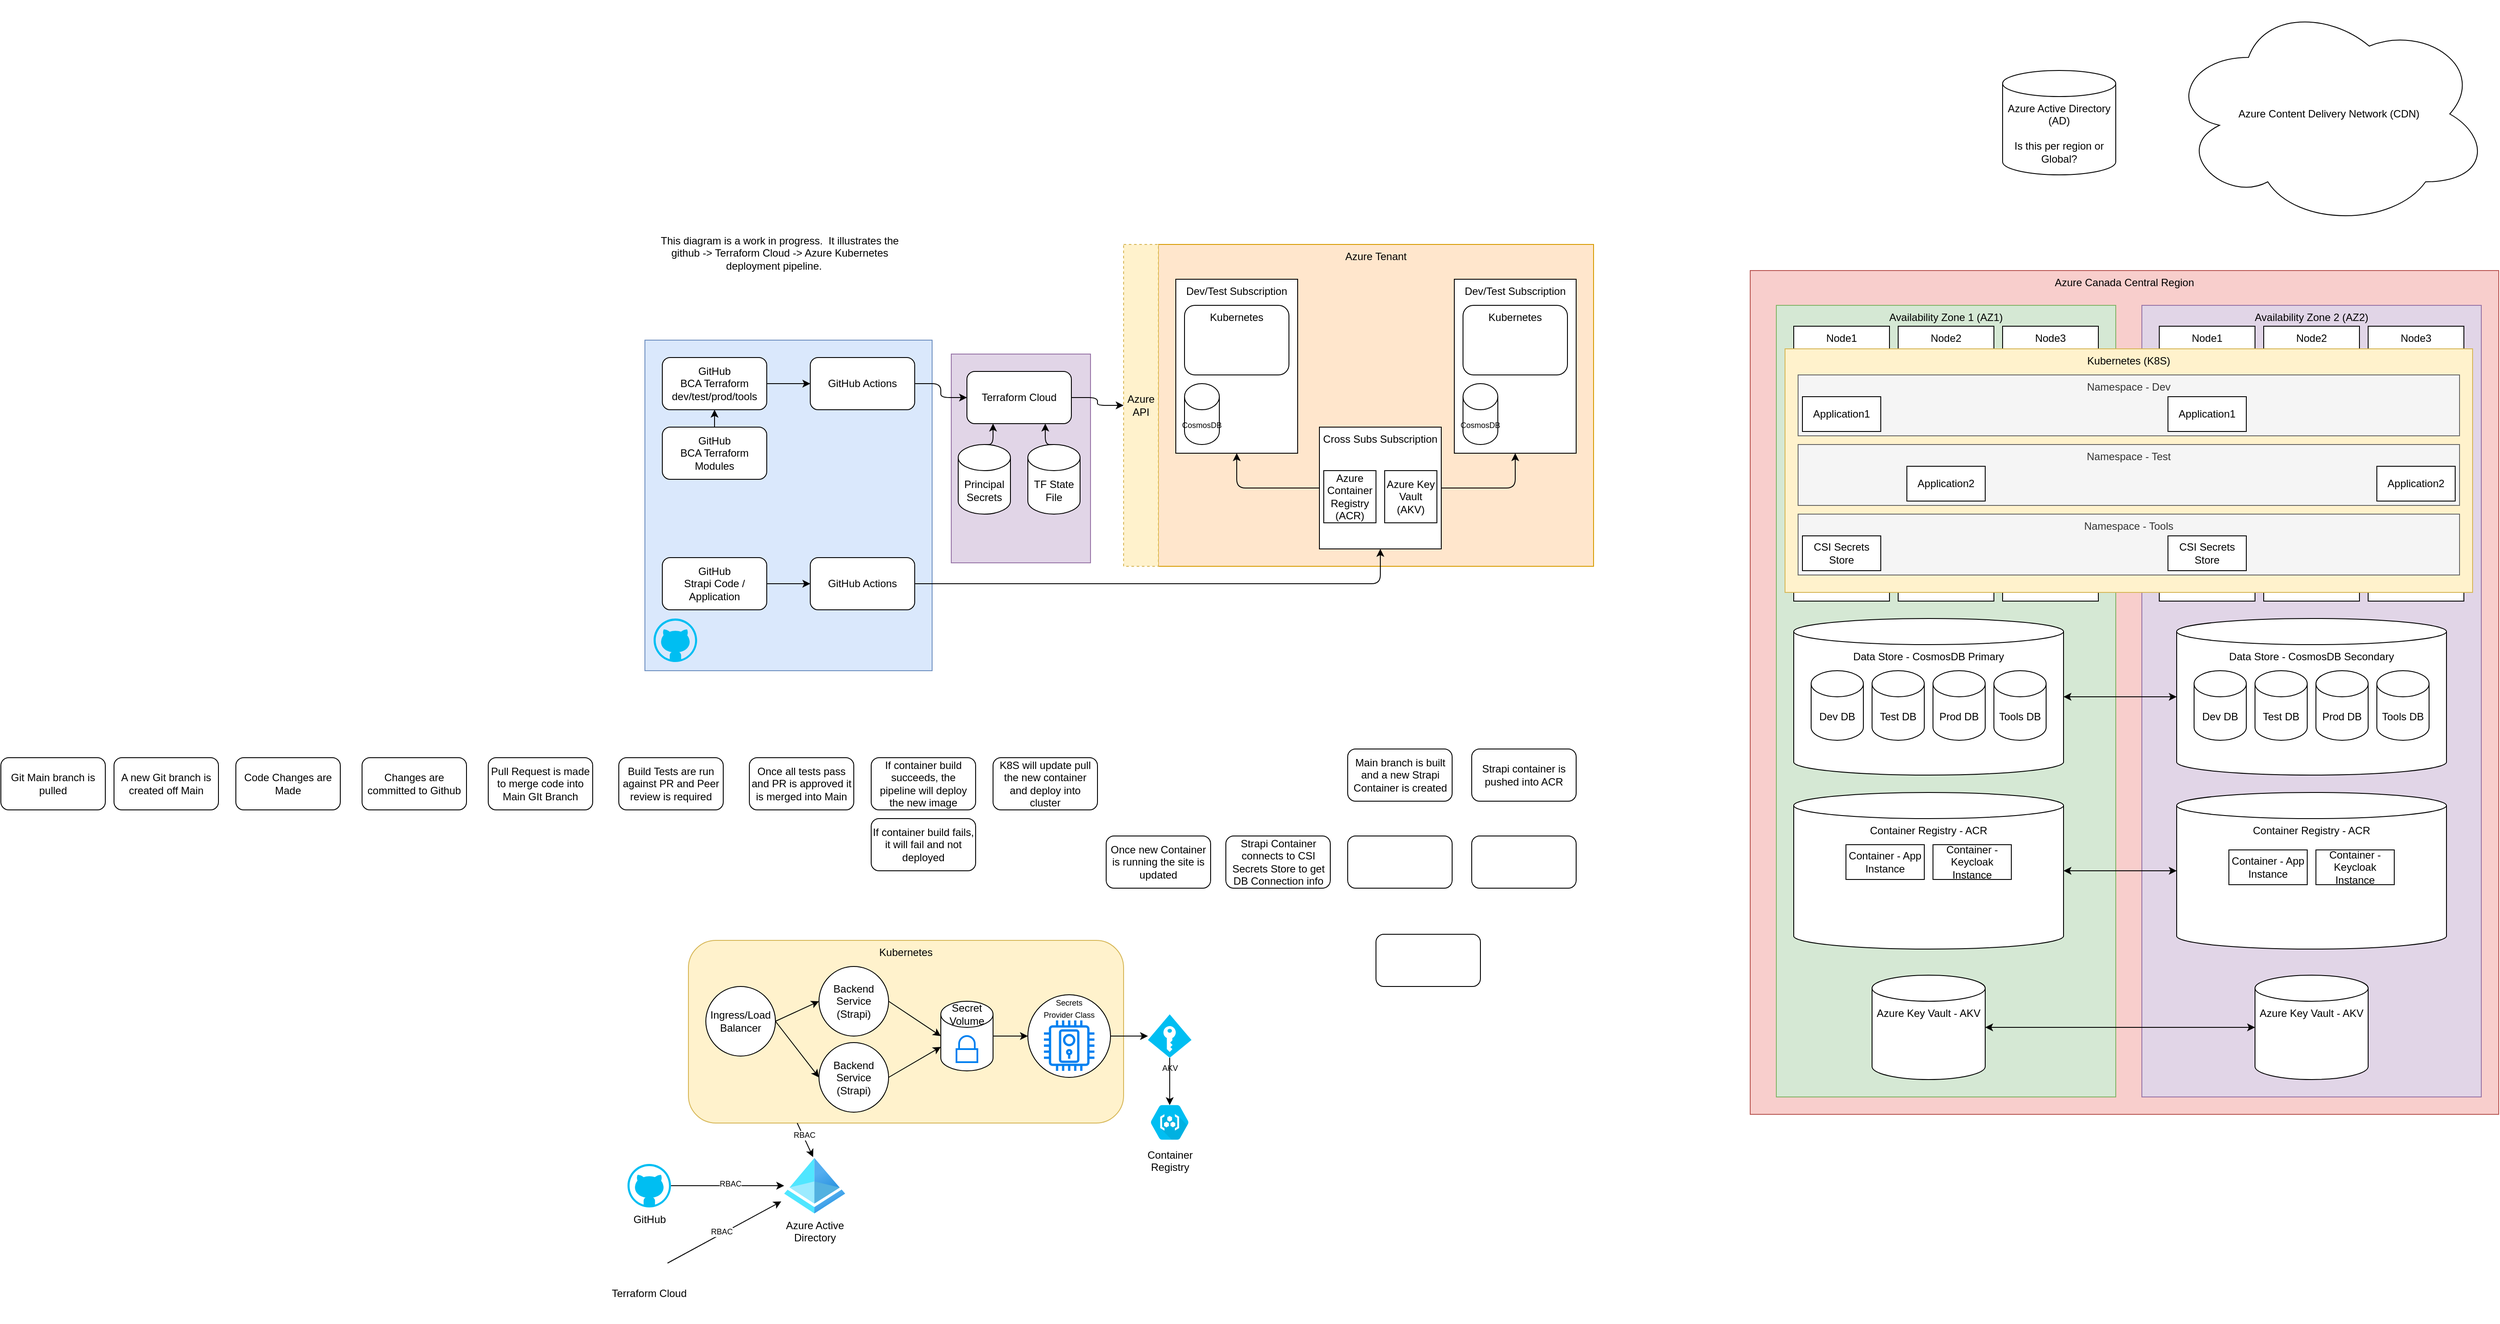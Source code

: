 <mxfile version="13.9.9" type="device"><diagram name="Page-1" id="e7e014a7-5840-1c2e-5031-d8a46d1fe8dd"><mxGraphModel dx="2275" dy="820" grid="1" gridSize="10" guides="1" tooltips="1" connect="1" arrows="1" fold="1" page="1" pageScale="1" pageWidth="1169" pageHeight="826" background="#ffffff" math="0" shadow="0"><root><mxCell id="0"/><mxCell id="1" parent="0"/><mxCell id="IdEnbu8GWTwQmC3B5ull-69" value="&lt;font style=&quot;font-size: 12px&quot;&gt;Kubernetes&lt;/font&gt;" style="rounded=1;whiteSpace=wrap;html=1;labelBackgroundColor=none;strokeWidth=1;fillColor=#fff2cc;fontSize=9;strokeColor=#d6b656;verticalAlign=top;" parent="1" vertex="1"><mxGeometry x="160" y="1150" width="500" height="210" as="geometry"/></mxCell><mxCell id="cpkKrsHMYY_-rpBBq_Vj-3" value="" style="rounded=0;whiteSpace=wrap;html=1;fillColor=#dae8fc;strokeColor=#6c8ebf;" parent="1" vertex="1"><mxGeometry x="110" y="460" width="330" height="380" as="geometry"/></mxCell><mxCell id="nrhPS805-Ma_4g34zjkK-2" value="Azure Canada Central Region" style="rounded=0;whiteSpace=wrap;html=1;verticalAlign=top;fillColor=#f8cecc;strokeColor=#b85450;horizontal=1;" parent="1" vertex="1"><mxGeometry x="1380" y="380" width="860" height="970" as="geometry"/></mxCell><mxCell id="nrhPS805-Ma_4g34zjkK-26" value="" style="group" parent="1" vertex="1" connectable="0"><mxGeometry x="1410" y="420" width="810" height="1170" as="geometry"/></mxCell><mxCell id="nrhPS805-Ma_4g34zjkK-3" value="Availability Zone 1 (AZ1)" style="rounded=0;whiteSpace=wrap;html=1;verticalAlign=top;fillColor=#d5e8d4;strokeColor=#82b366;" parent="nrhPS805-Ma_4g34zjkK-26" vertex="1"><mxGeometry width="390" height="910" as="geometry"/></mxCell><mxCell id="nrhPS805-Ma_4g34zjkK-52" value="Availability Zone 2 (AZ2)" style="rounded=0;whiteSpace=wrap;html=1;verticalAlign=top;fillColor=#e1d5e7;strokeColor=#9673a6;" parent="nrhPS805-Ma_4g34zjkK-26" vertex="1"><mxGeometry x="420" width="390" height="910" as="geometry"/></mxCell><mxCell id="nrhPS805-Ma_4g34zjkK-8" value="Node3" style="rounded=0;whiteSpace=wrap;html=1;verticalAlign=top;" parent="nrhPS805-Ma_4g34zjkK-26" vertex="1"><mxGeometry x="260" y="24" width="110" height="316" as="geometry"/></mxCell><mxCell id="nrhPS805-Ma_4g34zjkK-22" value="Node1" style="rounded=0;whiteSpace=wrap;html=1;verticalAlign=top;" parent="nrhPS805-Ma_4g34zjkK-26" vertex="1"><mxGeometry x="20" y="24" width="110" height="316" as="geometry"/></mxCell><mxCell id="nrhPS805-Ma_4g34zjkK-23" value="Node2" style="rounded=0;whiteSpace=wrap;html=1;verticalAlign=top;" parent="nrhPS805-Ma_4g34zjkK-26" vertex="1"><mxGeometry x="140" y="24" width="110" height="316" as="geometry"/></mxCell><mxCell id="nrhPS805-Ma_4g34zjkK-53" value="Node3" style="rounded=0;whiteSpace=wrap;html=1;verticalAlign=top;" parent="nrhPS805-Ma_4g34zjkK-26" vertex="1"><mxGeometry x="680" y="24" width="110" height="316" as="geometry"/></mxCell><mxCell id="nrhPS805-Ma_4g34zjkK-54" value="Node1" style="rounded=0;whiteSpace=wrap;html=1;verticalAlign=top;" parent="nrhPS805-Ma_4g34zjkK-26" vertex="1"><mxGeometry x="440" y="24" width="110" height="316" as="geometry"/></mxCell><mxCell id="nrhPS805-Ma_4g34zjkK-55" value="Node2" style="rounded=0;whiteSpace=wrap;html=1;verticalAlign=top;" parent="nrhPS805-Ma_4g34zjkK-26" vertex="1"><mxGeometry x="560" y="24" width="110" height="316" as="geometry"/></mxCell><mxCell id="nrhPS805-Ma_4g34zjkK-14" value="Kubernetes (K8S)" style="rounded=0;whiteSpace=wrap;html=1;verticalAlign=top;fillColor=#fff2cc;strokeColor=#d6b656;" parent="nrhPS805-Ma_4g34zjkK-26" vertex="1"><mxGeometry x="10" y="50" width="790" height="280" as="geometry"/></mxCell><mxCell id="nrhPS805-Ma_4g34zjkK-37" value="Namespace - Dev" style="rounded=0;whiteSpace=wrap;html=1;verticalAlign=top;fillColor=#f5f5f5;strokeColor=#666666;fontColor=#333333;" parent="nrhPS805-Ma_4g34zjkK-26" vertex="1"><mxGeometry x="25" y="80" width="760" height="70" as="geometry"/></mxCell><mxCell id="nrhPS805-Ma_4g34zjkK-56" value="Application1" style="rounded=0;whiteSpace=wrap;html=1;" parent="nrhPS805-Ma_4g34zjkK-26" vertex="1"><mxGeometry x="30" y="105" width="90" height="40" as="geometry"/></mxCell><mxCell id="nrhPS805-Ma_4g34zjkK-63" value="Application1" style="rounded=0;whiteSpace=wrap;html=1;" parent="nrhPS805-Ma_4g34zjkK-26" vertex="1"><mxGeometry x="450" y="105" width="90" height="40" as="geometry"/></mxCell><mxCell id="nrhPS805-Ma_4g34zjkK-64" value="Namespace - Test" style="rounded=0;whiteSpace=wrap;html=1;verticalAlign=top;fillColor=#f5f5f5;strokeColor=#666666;fontColor=#333333;" parent="nrhPS805-Ma_4g34zjkK-26" vertex="1"><mxGeometry x="25" y="160" width="760" height="70" as="geometry"/></mxCell><mxCell id="nrhPS805-Ma_4g34zjkK-65" value="Application2" style="rounded=0;whiteSpace=wrap;html=1;" parent="nrhPS805-Ma_4g34zjkK-26" vertex="1"><mxGeometry x="150" y="185" width="90" height="40" as="geometry"/></mxCell><mxCell id="nrhPS805-Ma_4g34zjkK-66" value="Application2" style="rounded=0;whiteSpace=wrap;html=1;" parent="nrhPS805-Ma_4g34zjkK-26" vertex="1"><mxGeometry x="690" y="185" width="90" height="40" as="geometry"/></mxCell><mxCell id="nwK6QCPucjck8lpdk27f-31" style="edgeStyle=orthogonalEdgeStyle;rounded=0;orthogonalLoop=1;jettySize=auto;html=1;entryX=0;entryY=0.5;entryDx=0;entryDy=0;entryPerimeter=0;startArrow=classic;startFill=1;" parent="nrhPS805-Ma_4g34zjkK-26" source="nwK6QCPucjck8lpdk27f-6" target="nwK6QCPucjck8lpdk27f-30" edge="1"><mxGeometry relative="1" as="geometry"/></mxCell><mxCell id="7La3g1g90bc68Z4zIXUx-1" value="Azure Key Vault - AKV" style="shape=cylinder3;whiteSpace=wrap;html=1;boundedLbl=1;backgroundOutline=1;size=15;verticalAlign=top;" parent="nrhPS805-Ma_4g34zjkK-26" vertex="1"><mxGeometry x="110" y="770" width="130" height="120" as="geometry"/></mxCell><mxCell id="IdEnbu8GWTwQmC3B5ull-32" value="Azure Key Vault - AKV" style="shape=cylinder3;whiteSpace=wrap;html=1;boundedLbl=1;backgroundOutline=1;size=15;verticalAlign=top;" parent="nrhPS805-Ma_4g34zjkK-26" vertex="1"><mxGeometry x="550" y="770" width="130" height="120" as="geometry"/></mxCell><mxCell id="IdEnbu8GWTwQmC3B5ull-33" style="edgeStyle=orthogonalEdgeStyle;rounded=0;orthogonalLoop=1;jettySize=auto;html=1;startArrow=classic;startFill=1;" parent="nrhPS805-Ma_4g34zjkK-26" source="7La3g1g90bc68Z4zIXUx-1" target="IdEnbu8GWTwQmC3B5ull-32" edge="1"><mxGeometry relative="1" as="geometry"><mxPoint x="340" y="740" as="sourcePoint"/><mxPoint x="470" y="740" as="targetPoint"/></mxGeometry></mxCell><mxCell id="duT7Wa2Mx4f973--Yeq7-1" value="" style="group" parent="nrhPS805-Ma_4g34zjkK-26" vertex="1" connectable="0"><mxGeometry x="20" y="360" width="310" height="180" as="geometry"/></mxCell><mxCell id="nrhPS805-Ma_4g34zjkK-73" value="Data Store - CosmosDB Primary" style="shape=cylinder3;whiteSpace=wrap;html=1;boundedLbl=1;backgroundOutline=1;size=15;verticalAlign=top;" parent="duT7Wa2Mx4f973--Yeq7-1" vertex="1"><mxGeometry width="310" height="180" as="geometry"/></mxCell><mxCell id="nrhPS805-Ma_4g34zjkK-76" value="Dev DB" style="shape=cylinder3;whiteSpace=wrap;html=1;boundedLbl=1;backgroundOutline=1;size=15;" parent="duT7Wa2Mx4f973--Yeq7-1" vertex="1"><mxGeometry x="20" y="60" width="60" height="80" as="geometry"/></mxCell><mxCell id="nrhPS805-Ma_4g34zjkK-95" value="Test DB" style="shape=cylinder3;whiteSpace=wrap;html=1;boundedLbl=1;backgroundOutline=1;size=15;" parent="duT7Wa2Mx4f973--Yeq7-1" vertex="1"><mxGeometry x="90" y="60" width="60" height="80" as="geometry"/></mxCell><mxCell id="nrhPS805-Ma_4g34zjkK-96" value="Prod DB" style="shape=cylinder3;whiteSpace=wrap;html=1;boundedLbl=1;backgroundOutline=1;size=15;" parent="duT7Wa2Mx4f973--Yeq7-1" vertex="1"><mxGeometry x="160" y="60" width="60" height="80" as="geometry"/></mxCell><mxCell id="nrhPS805-Ma_4g34zjkK-97" value="Tools DB" style="shape=cylinder3;whiteSpace=wrap;html=1;boundedLbl=1;backgroundOutline=1;size=15;" parent="duT7Wa2Mx4f973--Yeq7-1" vertex="1"><mxGeometry x="230" y="60" width="60" height="80" as="geometry"/></mxCell><mxCell id="duT7Wa2Mx4f973--Yeq7-3" value="" style="group" parent="nrhPS805-Ma_4g34zjkK-26" vertex="1" connectable="0"><mxGeometry x="20" y="560" width="310" height="180" as="geometry"/></mxCell><mxCell id="nwK6QCPucjck8lpdk27f-6" value="Container Registry - ACR" style="shape=cylinder3;whiteSpace=wrap;html=1;boundedLbl=1;backgroundOutline=1;size=15;verticalAlign=top;" parent="duT7Wa2Mx4f973--Yeq7-3" vertex="1"><mxGeometry width="310" height="180" as="geometry"/></mxCell><mxCell id="nwK6QCPucjck8lpdk27f-37" value="Container - Keycloak Instance" style="rounded=0;whiteSpace=wrap;html=1;" parent="duT7Wa2Mx4f973--Yeq7-3" vertex="1"><mxGeometry x="160" y="60" width="90" height="40" as="geometry"/></mxCell><mxCell id="nwK6QCPucjck8lpdk27f-38" value="Container - App Instance" style="rounded=0;whiteSpace=wrap;html=1;" parent="duT7Wa2Mx4f973--Yeq7-3" vertex="1"><mxGeometry x="60" y="60" width="90" height="40" as="geometry"/></mxCell><mxCell id="duT7Wa2Mx4f973--Yeq7-4" value="" style="group" parent="nrhPS805-Ma_4g34zjkK-26" vertex="1" connectable="0"><mxGeometry x="460" y="560" width="310" height="180" as="geometry"/></mxCell><mxCell id="nwK6QCPucjck8lpdk27f-30" value="Container Registry - ACR" style="shape=cylinder3;whiteSpace=wrap;html=1;boundedLbl=1;backgroundOutline=1;size=15;verticalAlign=top;" parent="duT7Wa2Mx4f973--Yeq7-4" vertex="1"><mxGeometry width="310" height="180" as="geometry"/></mxCell><mxCell id="nwK6QCPucjck8lpdk27f-34" value="Container - Keycloak Instance" style="rounded=0;whiteSpace=wrap;html=1;" parent="duT7Wa2Mx4f973--Yeq7-4" vertex="1"><mxGeometry x="160" y="66" width="90" height="40" as="geometry"/></mxCell><mxCell id="nwK6QCPucjck8lpdk27f-36" value="Container - App Instance" style="rounded=0;whiteSpace=wrap;html=1;" parent="duT7Wa2Mx4f973--Yeq7-4" vertex="1"><mxGeometry x="60" y="66" width="90" height="40" as="geometry"/></mxCell><mxCell id="fyjct8zIQBie6XzP4rlT-33" value="Azure Tenant" style="rounded=0;whiteSpace=wrap;html=1;verticalAlign=top;fillColor=#ffe6cc;strokeColor=#d79b00;" parent="1" vertex="1"><mxGeometry x="700" y="350" width="500" height="370" as="geometry"/></mxCell><mxCell id="SS5DVFg23k5Rf8Sa8Od1-49" value="" style="group;fontStyle=0" parent="1" vertex="1" connectable="0"><mxGeometry x="300" y="480" width="150" height="60" as="geometry"/></mxCell><object label="GitHub Actions" id="SS5DVFg23k5Rf8Sa8Od1-50"><mxCell style="rounded=1;whiteSpace=wrap;html=1;" parent="SS5DVFg23k5Rf8Sa8Od1-49" vertex="1"><mxGeometry width="120" height="60" as="geometry"/></mxCell></object><mxCell id="SS5DVFg23k5Rf8Sa8Od1-55" value="" style="group" parent="1" vertex="1" connectable="0"><mxGeometry x="130" y="480" width="150" height="60" as="geometry"/></mxCell><object label="GitHub&lt;br&gt;BCA Terraform&lt;br&gt;dev/test/prod/tools" id="SS5DVFg23k5Rf8Sa8Od1-56"><mxCell style="rounded=1;whiteSpace=wrap;html=1;" parent="SS5DVFg23k5Rf8Sa8Od1-55" vertex="1"><mxGeometry width="120" height="60" as="geometry"/></mxCell></object><mxCell id="SS5DVFg23k5Rf8Sa8Od1-58" style="edgeStyle=orthogonalEdgeStyle;rounded=0;orthogonalLoop=1;jettySize=auto;html=1;exitX=1;exitY=0.5;exitDx=0;exitDy=0;entryX=0;entryY=0.5;entryDx=0;entryDy=0;" parent="1" source="SS5DVFg23k5Rf8Sa8Od1-56" target="SS5DVFg23k5Rf8Sa8Od1-50" edge="1"><mxGeometry relative="1" as="geometry"/></mxCell><mxCell id="SS5DVFg23k5Rf8Sa8Od1-65" value="" style="group" parent="1" vertex="1" connectable="0"><mxGeometry x="130" y="560" width="150" height="60" as="geometry"/></mxCell><object label="GitHub&lt;br&gt;BCA Terraform Modules" id="SS5DVFg23k5Rf8Sa8Od1-66"><mxCell style="rounded=1;whiteSpace=wrap;html=1;" parent="SS5DVFg23k5Rf8Sa8Od1-65" vertex="1"><mxGeometry width="120" height="60" as="geometry"/></mxCell></object><mxCell id="SS5DVFg23k5Rf8Sa8Od1-71" style="edgeStyle=orthogonalEdgeStyle;rounded=0;orthogonalLoop=1;jettySize=auto;html=1;exitX=0.5;exitY=0;exitDx=0;exitDy=0;entryX=0.5;entryY=1;entryDx=0;entryDy=0;" parent="1" edge="1"><mxGeometry relative="1" as="geometry"><mxPoint x="190" y="560" as="sourcePoint"/><mxPoint x="190" y="540" as="targetPoint"/></mxGeometry></mxCell><mxCell id="SS5DVFg23k5Rf8Sa8Od1-84" value="" style="group" parent="1" vertex="1" connectable="0"><mxGeometry x="470" y="496" width="375" height="330" as="geometry"/></mxCell><mxCell id="nwK6QCPucjck8lpdk27f-2" value="" style="rounded=0;whiteSpace=wrap;html=1;fillColor=#e1d5e7;strokeColor=#9673a6;" parent="SS5DVFg23k5Rf8Sa8Od1-84" vertex="1"><mxGeometry x="-8" y="-20" width="160" height="240" as="geometry"/></mxCell><object label="Terraform Cloud" id="SS5DVFg23k5Rf8Sa8Od1-85"><mxCell style="rounded=1;whiteSpace=wrap;html=1;" parent="SS5DVFg23k5Rf8Sa8Od1-84" vertex="1"><mxGeometry x="10" width="120" height="60" as="geometry"/></mxCell></object><mxCell id="nwK6QCPucjck8lpdk27f-3" value="" style="shape=image;verticalLabelPosition=bottom;labelBackgroundColor=#ffffff;verticalAlign=top;aspect=fixed;imageAspect=0;image=https://i.pinimg.com/originals/28/ec/74/28ec7440a57536eebad2931517aa1cce.png;" parent="SS5DVFg23k5Rf8Sa8Od1-84" vertex="1"><mxGeometry x="-8" y="178" width="42" height="42" as="geometry"/></mxCell><mxCell id="nwK6QCPucjck8lpdk27f-44" value="" style="shape=image;verticalLabelPosition=bottom;labelBackgroundColor=#ffffff;verticalAlign=top;aspect=fixed;imageAspect=0;image=https://dzone.com/storage/temp/12165862-azurelogo-1.png;" parent="SS5DVFg23k5Rf8Sa8Od1-84" vertex="1"><mxGeometry x="220" y="180" width="80" height="42" as="geometry"/></mxCell><mxCell id="SS5DVFg23k5Rf8Sa8Od1-88" style="edgeStyle=orthogonalEdgeStyle;rounded=1;orthogonalLoop=1;jettySize=auto;html=1;entryX=0.75;entryY=1;entryDx=0;entryDy=0;verticalAlign=top;horizontal=0;exitX=0.5;exitY=0;exitDx=0;exitDy=0;exitPerimeter=0;" parent="1" source="fyjct8zIQBie6XzP4rlT-24" target="SS5DVFg23k5Rf8Sa8Od1-85" edge="1"><mxGeometry relative="1" as="geometry"><mxPoint x="590" y="580" as="sourcePoint"/></mxGeometry></mxCell><mxCell id="fyjct8zIQBie6XzP4rlT-10" style="edgeStyle=orthogonalEdgeStyle;rounded=1;orthogonalLoop=1;jettySize=auto;html=1;entryX=0.25;entryY=1;entryDx=0;entryDy=0;exitX=0.5;exitY=0;exitDx=0;exitDy=0;exitPerimeter=0;" parent="1" source="fyjct8zIQBie6XzP4rlT-25" target="SS5DVFg23k5Rf8Sa8Od1-85" edge="1"><mxGeometry relative="1" as="geometry"><mxPoint x="500" y="580" as="sourcePoint"/></mxGeometry></mxCell><mxCell id="fyjct8zIQBie6XzP4rlT-36" style="edgeStyle=orthogonalEdgeStyle;rounded=1;orthogonalLoop=1;jettySize=auto;html=1;entryX=0.5;entryY=1;entryDx=0;entryDy=0;" parent="1" source="SS5DVFg23k5Rf8Sa8Od1-77" target="duT7Wa2Mx4f973--Yeq7-21" edge="1"><mxGeometry relative="1" as="geometry"/></mxCell><object label="GitHub Actions" id="SS5DVFg23k5Rf8Sa8Od1-77"><mxCell style="rounded=1;whiteSpace=wrap;html=1;verticalAlign=middle;" parent="1" vertex="1"><mxGeometry x="300" y="710" width="120" height="60" as="geometry"/></mxCell></object><mxCell id="SS5DVFg23k5Rf8Sa8Od1-79" value="" style="group" parent="1" vertex="1" connectable="0"><mxGeometry x="130" y="760" width="150" height="70" as="geometry"/></mxCell><object label="GitHub&lt;br&gt;Strapi Code / Application" id="SS5DVFg23k5Rf8Sa8Od1-80"><mxCell style="rounded=1;whiteSpace=wrap;html=1;" parent="SS5DVFg23k5Rf8Sa8Od1-79" vertex="1"><mxGeometry y="-50" width="120" height="60" as="geometry"/></mxCell></object><mxCell id="cpkKrsHMYY_-rpBBq_Vj-1" value="" style="verticalLabelPosition=bottom;html=1;verticalAlign=top;align=center;strokeColor=none;fillColor=#00BEF2;shape=mxgraph.azure.github_code;pointerEvents=1;" parent="SS5DVFg23k5Rf8Sa8Od1-79" vertex="1"><mxGeometry x="-10" y="20" width="50" height="50" as="geometry"/></mxCell><mxCell id="SS5DVFg23k5Rf8Sa8Od1-83" style="edgeStyle=orthogonalEdgeStyle;rounded=0;orthogonalLoop=1;jettySize=auto;html=1;exitX=1;exitY=0.5;exitDx=0;exitDy=0;entryX=0;entryY=0.5;entryDx=0;entryDy=0;" parent="1" source="SS5DVFg23k5Rf8Sa8Od1-80" target="SS5DVFg23k5Rf8Sa8Od1-77" edge="1"><mxGeometry relative="1" as="geometry"/></mxCell><mxCell id="fyjct8zIQBie6XzP4rlT-24" value="TF State File" style="shape=cylinder3;whiteSpace=wrap;html=1;boundedLbl=1;backgroundOutline=1;size=15;" parent="1" vertex="1"><mxGeometry x="550" y="580" width="60" height="80" as="geometry"/></mxCell><mxCell id="fyjct8zIQBie6XzP4rlT-25" value="Principal Secrets" style="shape=cylinder3;whiteSpace=wrap;html=1;boundedLbl=1;backgroundOutline=1;size=15;" parent="1" vertex="1"><mxGeometry x="470" y="580" width="60" height="80" as="geometry"/></mxCell><mxCell id="fyjct8zIQBie6XzP4rlT-32" style="edgeStyle=orthogonalEdgeStyle;rounded=1;orthogonalLoop=1;jettySize=auto;html=1;exitX=0.5;exitY=1;exitDx=0;exitDy=0;" parent="1" edge="1"><mxGeometry relative="1" as="geometry"><mxPoint x="855" y="720" as="sourcePoint"/><mxPoint x="855" y="720" as="targetPoint"/></mxGeometry></mxCell><mxCell id="fyjct8zIQBie6XzP4rlT-41" value="" style="group" parent="1" vertex="1" connectable="0"><mxGeometry x="720" y="380" width="150" height="210" as="geometry"/></mxCell><mxCell id="duT7Wa2Mx4f973--Yeq7-22" value="Dev/Test Subscription" style="rounded=0;whiteSpace=wrap;html=1;verticalAlign=top;" parent="fyjct8zIQBie6XzP4rlT-41" vertex="1"><mxGeometry y="10" width="140" height="200" as="geometry"/></mxCell><mxCell id="fyjct8zIQBie6XzP4rlT-23" value="Kubernetes" style="rounded=1;whiteSpace=wrap;html=1;verticalAlign=top;" parent="fyjct8zIQBie6XzP4rlT-41" vertex="1"><mxGeometry x="10" y="40" width="120" height="80" as="geometry"/></mxCell><mxCell id="fyjct8zIQBie6XzP4rlT-106" value="CosmosDB" style="shape=cylinder3;whiteSpace=wrap;html=1;boundedLbl=1;backgroundOutline=1;size=15;fontSize=9;" parent="fyjct8zIQBie6XzP4rlT-41" vertex="1"><mxGeometry x="10" y="130" width="40" height="70" as="geometry"/></mxCell><mxCell id="nrhPS805-Ma_4g34zjkK-70" value="Namespace - Tools" style="rounded=0;whiteSpace=wrap;html=1;verticalAlign=top;fillColor=#f5f5f5;strokeColor=#666666;fontColor=#333333;" parent="1" vertex="1"><mxGeometry x="1435" y="660" width="760" height="70" as="geometry"/></mxCell><mxCell id="nrhPS805-Ma_4g34zjkK-71" value="CSI Secrets Store" style="rounded=0;whiteSpace=wrap;html=1;" parent="1" vertex="1"><mxGeometry x="1440" y="685" width="90" height="40" as="geometry"/></mxCell><mxCell id="nrhPS805-Ma_4g34zjkK-72" value="CSI Secrets Store" style="rounded=0;whiteSpace=wrap;html=1;" parent="1" vertex="1"><mxGeometry x="1860" y="685" width="90" height="40" as="geometry"/></mxCell><mxCell id="nrhPS805-Ma_4g34zjkK-104" value="Azure Content Delivery Network (CDN)" style="ellipse;shape=cloud;whiteSpace=wrap;html=1;" parent="1" vertex="1"><mxGeometry x="1860" y="70" width="370" height="260" as="geometry"/></mxCell><mxCell id="7La3g1g90bc68Z4zIXUx-3" value="Azure Active Directory (AD)&lt;br&gt;&lt;br&gt;Is this per region or Global?" style="shape=cylinder3;whiteSpace=wrap;html=1;boundedLbl=1;backgroundOutline=1;size=15;verticalAlign=top;" parent="1" vertex="1"><mxGeometry x="1670" y="150" width="130" height="120" as="geometry"/></mxCell><mxCell id="IdEnbu8GWTwQmC3B5ull-34" value="Code Changes are Made" style="rounded=1;whiteSpace=wrap;html=1;" parent="1" vertex="1"><mxGeometry x="-360" y="940" width="120" height="60" as="geometry"/></mxCell><mxCell id="IdEnbu8GWTwQmC3B5ull-35" value="Pull Request is made to merge code into Main GIt Branch" style="rounded=1;whiteSpace=wrap;html=1;" parent="1" vertex="1"><mxGeometry x="-70" y="940" width="120" height="60" as="geometry"/></mxCell><mxCell id="IdEnbu8GWTwQmC3B5ull-36" value="Build Tests are run against PR and Peer review is required" style="rounded=1;whiteSpace=wrap;html=1;" parent="1" vertex="1"><mxGeometry x="80" y="940" width="120" height="60" as="geometry"/></mxCell><mxCell id="IdEnbu8GWTwQmC3B5ull-37" value="Once all tests pass and PR is approved it is merged into Main" style="rounded=1;whiteSpace=wrap;html=1;" parent="1" vertex="1"><mxGeometry x="230" y="940" width="120" height="60" as="geometry"/></mxCell><mxCell id="IdEnbu8GWTwQmC3B5ull-38" value="Main branch is built and a new Strapi Container is created" style="rounded=1;whiteSpace=wrap;html=1;" parent="1" vertex="1"><mxGeometry x="917.5" y="930" width="120" height="60" as="geometry"/></mxCell><mxCell id="IdEnbu8GWTwQmC3B5ull-39" value="If container build fails, it will fail and not deployed" style="rounded=1;whiteSpace=wrap;html=1;" parent="1" vertex="1"><mxGeometry x="370" y="1010" width="120" height="60" as="geometry"/></mxCell><mxCell id="IdEnbu8GWTwQmC3B5ull-40" value="Once new Container is running the site is updated" style="rounded=1;whiteSpace=wrap;html=1;" parent="1" vertex="1"><mxGeometry x="640" y="1030" width="120" height="60" as="geometry"/></mxCell><mxCell id="IdEnbu8GWTwQmC3B5ull-41" value="Strapi Container connects to CSI Secrets Store to get DB Connection info" style="rounded=1;whiteSpace=wrap;html=1;" parent="1" vertex="1"><mxGeometry x="777.5" y="1030" width="120" height="60" as="geometry"/></mxCell><mxCell id="IdEnbu8GWTwQmC3B5ull-42" value="" style="rounded=1;whiteSpace=wrap;html=1;" parent="1" vertex="1"><mxGeometry x="917.5" y="1030" width="120" height="60" as="geometry"/></mxCell><mxCell id="IdEnbu8GWTwQmC3B5ull-43" value="Strapi container is pushed into ACR" style="rounded=1;whiteSpace=wrap;html=1;" parent="1" vertex="1"><mxGeometry x="1060" y="930" width="120" height="60" as="geometry"/></mxCell><mxCell id="IdEnbu8GWTwQmC3B5ull-44" value="" style="rounded=1;whiteSpace=wrap;html=1;" parent="1" vertex="1"><mxGeometry x="1060" y="1030" width="120" height="60" as="geometry"/></mxCell><mxCell id="IdEnbu8GWTwQmC3B5ull-45" value="K8S will update pull the new container and deploy into cluster" style="rounded=1;whiteSpace=wrap;html=1;" parent="1" vertex="1"><mxGeometry x="510" y="940" width="120" height="60" as="geometry"/></mxCell><mxCell id="IdEnbu8GWTwQmC3B5ull-46" value="" style="rounded=1;whiteSpace=wrap;html=1;" parent="1" vertex="1"><mxGeometry x="950" y="1143" width="120" height="60" as="geometry"/></mxCell><mxCell id="IdEnbu8GWTwQmC3B5ull-49" value="Ingress/Load Balancer" style="ellipse;whiteSpace=wrap;html=1;aspect=fixed;" parent="1" vertex="1"><mxGeometry x="180" y="1203" width="80" height="80" as="geometry"/></mxCell><mxCell id="IdEnbu8GWTwQmC3B5ull-50" value="Backend Service (Strapi)" style="ellipse;whiteSpace=wrap;html=1;aspect=fixed;" parent="1" vertex="1"><mxGeometry x="310" y="1180" width="80" height="80" as="geometry"/></mxCell><mxCell id="IdEnbu8GWTwQmC3B5ull-62" value="" style="group;verticalAlign=bottom;labelPosition=center;verticalLabelPosition=top;align=center;spacing=0;" parent="1" vertex="1" connectable="0"><mxGeometry x="550" y="1212.5" width="95" height="95" as="geometry"/></mxCell><mxCell id="IdEnbu8GWTwQmC3B5ull-59" value="&lt;span style=&quot;font-size: 9px ; line-height: 0%&quot;&gt;Secrets&lt;br&gt;Provider Class&lt;br&gt;&lt;/span&gt;" style="ellipse;whiteSpace=wrap;html=1;aspect=fixed;labelBackgroundColor=none;strokeWidth=1;fontColor=#000000;verticalAlign=top;spacing=-4;spacingTop=0;spacingBottom=0;" parent="IdEnbu8GWTwQmC3B5ull-62" vertex="1"><mxGeometry width="95" height="95" as="geometry"/></mxCell><mxCell id="IdEnbu8GWTwQmC3B5ull-58" value="" style="outlineConnect=0;verticalLabelPosition=top;verticalAlign=bottom;align=center;fontSize=9;fontStyle=0;aspect=fixed;pointerEvents=1;shape=mxgraph.aws4.door_lock;strokeWidth=1;labelPosition=center;labelBackgroundColor=none;labelBorderColor=none;whiteSpace=wrap;strokeColor=000000;fillColor=#0080F0;" parent="IdEnbu8GWTwQmC3B5ull-62" vertex="1"><mxGeometry x="18.5" y="29.5" width="58" height="58" as="geometry"/></mxCell><mxCell id="IdEnbu8GWTwQmC3B5ull-68" value="&lt;font style=&quot;font-size: 12px ; font-weight: normal&quot;&gt;Container&lt;br&gt;Registry&lt;/font&gt;" style="html=1;strokeColor=none;verticalAlign=top;labelPosition=center;verticalLabelPosition=bottom;align=center;spacingTop=-6;fontSize=11;fontStyle=1;shape=mxgraph.gcp2.hexIcon;prIcon=container_registry;labelBackgroundColor=none;fillColor=#00BEF2;" parent="1" vertex="1"><mxGeometry x="680" y="1330" width="66" height="58.5" as="geometry"/></mxCell><mxCell id="IdEnbu8GWTwQmC3B5ull-64" value="AKV" style="verticalLabelPosition=bottom;html=1;verticalAlign=top;align=center;strokeColor=none;fillColor=#00BEF2;shape=mxgraph.azure.access_control;labelBackgroundColor=none;fontSize=9;fontColor=#000000;" parent="1" vertex="1"><mxGeometry x="688" y="1235" width="50" height="50" as="geometry"/></mxCell><mxCell id="IdEnbu8GWTwQmC3B5ull-70" value="Azure Active&lt;br&gt;Directory" style="aspect=fixed;html=1;points=[];align=center;image;fontSize=12;image=img/lib/azure2/identity/Azure_Active_Directory.svg;labelBackgroundColor=none;strokeWidth=1;fillColor=#00BEF2;" parent="1" vertex="1"><mxGeometry x="270" y="1400" width="70" height="64" as="geometry"/></mxCell><mxCell id="IdEnbu8GWTwQmC3B5ull-71" value="GitHub" style="verticalLabelPosition=bottom;html=1;verticalAlign=top;align=center;strokeColor=none;fillColor=#00BEF2;shape=mxgraph.azure.github_code;pointerEvents=1;" parent="1" vertex="1"><mxGeometry x="90" y="1407" width="50" height="50" as="geometry"/></mxCell><mxCell id="IdEnbu8GWTwQmC3B5ull-80" value="" style="endArrow=classic;html=1;fontSize=9;fontColor=#000000;exitX=1;exitY=0.5;exitDx=0;exitDy=0;entryX=0;entryY=0.5;entryDx=0;entryDy=0;" parent="1" source="IdEnbu8GWTwQmC3B5ull-49" target="IdEnbu8GWTwQmC3B5ull-50" edge="1"><mxGeometry width="50" height="50" relative="1" as="geometry"><mxPoint x="510" y="1537" as="sourcePoint"/><mxPoint x="560" y="1487" as="targetPoint"/></mxGeometry></mxCell><mxCell id="IdEnbu8GWTwQmC3B5ull-81" value="" style="endArrow=classic;html=1;fontSize=9;fontColor=#000000;exitX=1;exitY=0.5;exitDx=0;exitDy=0;entryX=0;entryY=0.5;entryDx=0;entryDy=0;entryPerimeter=0;" parent="1" source="IdEnbu8GWTwQmC3B5ull-50" target="IdEnbu8GWTwQmC3B5ull-52" edge="1"><mxGeometry width="50" height="50" relative="1" as="geometry"><mxPoint x="290" y="1260.0" as="sourcePoint"/><mxPoint x="320" y="1260.0" as="targetPoint"/></mxGeometry></mxCell><mxCell id="IdEnbu8GWTwQmC3B5ull-82" value="" style="endArrow=classic;html=1;fontSize=9;fontColor=#000000;exitX=1;exitY=0.5;exitDx=0;exitDy=0;exitPerimeter=0;" parent="1" source="IdEnbu8GWTwQmC3B5ull-52" target="IdEnbu8GWTwQmC3B5ull-59" edge="1"><mxGeometry width="50" height="50" relative="1" as="geometry"><mxPoint x="400" y="1260.0" as="sourcePoint"/><mxPoint x="430" y="1260.0" as="targetPoint"/></mxGeometry></mxCell><mxCell id="IdEnbu8GWTwQmC3B5ull-83" value="Backend Service (Strapi)" style="ellipse;whiteSpace=wrap;html=1;aspect=fixed;" parent="1" vertex="1"><mxGeometry x="310" y="1267.5" width="80" height="80" as="geometry"/></mxCell><mxCell id="IdEnbu8GWTwQmC3B5ull-84" value="" style="endArrow=classic;html=1;fontSize=9;fontColor=#000000;exitX=1;exitY=0.5;exitDx=0;exitDy=0;entryX=0;entryY=0.5;entryDx=0;entryDy=0;" parent="1" source="IdEnbu8GWTwQmC3B5ull-49" target="IdEnbu8GWTwQmC3B5ull-83" edge="1"><mxGeometry width="50" height="50" relative="1" as="geometry"><mxPoint x="270" y="1283" as="sourcePoint"/><mxPoint x="320" y="1260.0" as="targetPoint"/></mxGeometry></mxCell><mxCell id="IdEnbu8GWTwQmC3B5ull-85" value="" style="endArrow=classic;html=1;fontSize=9;fontColor=#000000;exitX=1;exitY=0.5;exitDx=0;exitDy=0;entryX=0;entryY=0;entryDx=0;entryDy=52.5;entryPerimeter=0;" parent="1" source="IdEnbu8GWTwQmC3B5ull-83" target="IdEnbu8GWTwQmC3B5ull-52" edge="1"><mxGeometry width="50" height="50" relative="1" as="geometry"><mxPoint x="400" y="1330" as="sourcePoint"/><mxPoint x="450" y="1280" as="targetPoint"/></mxGeometry></mxCell><mxCell id="IdEnbu8GWTwQmC3B5ull-86" value="" style="group" parent="1" vertex="1" connectable="0"><mxGeometry x="450" y="1220" width="60" height="80" as="geometry"/></mxCell><mxCell id="IdEnbu8GWTwQmC3B5ull-52" value="Secret Volume" style="shape=cylinder3;whiteSpace=wrap;html=1;boundedLbl=1;backgroundOutline=1;size=15;labelPosition=center;verticalLabelPosition=top;align=center;verticalAlign=bottom;spacingTop=0;spacingBottom=-32;" parent="IdEnbu8GWTwQmC3B5ull-86" vertex="1"><mxGeometry width="60" height="80" as="geometry"/></mxCell><mxCell id="IdEnbu8GWTwQmC3B5ull-55" value="" style="html=1;verticalLabelPosition=bottom;align=center;labelBackgroundColor=#ffffff;verticalAlign=top;strokeWidth=2;strokeColor=#0080F0;shadow=0;dashed=0;shape=mxgraph.ios7.icons.locked;" parent="IdEnbu8GWTwQmC3B5ull-86" vertex="1"><mxGeometry x="18" y="40" width="24" height="30" as="geometry"/></mxCell><mxCell id="IdEnbu8GWTwQmC3B5ull-87" value="" style="endArrow=classic;html=1;fontSize=9;fontColor=#000000;exitX=0.25;exitY=1;exitDx=0;exitDy=0;entryX=0.475;entryY=-0.014;entryDx=0;entryDy=0;entryPerimeter=0;" parent="1" source="IdEnbu8GWTwQmC3B5ull-69" target="IdEnbu8GWTwQmC3B5ull-70" edge="1"><mxGeometry width="50" height="50" relative="1" as="geometry"><mxPoint x="390" y="1390" as="sourcePoint"/><mxPoint x="440" y="1340" as="targetPoint"/></mxGeometry></mxCell><mxCell id="IdEnbu8GWTwQmC3B5ull-96" value="RBAC" style="edgeLabel;html=1;align=center;verticalAlign=middle;resizable=0;points=[];fontSize=9;fontColor=#000000;" parent="IdEnbu8GWTwQmC3B5ull-87" vertex="1" connectable="0"><mxGeometry x="-0.288" y="1" relative="1" as="geometry"><mxPoint as="offset"/></mxGeometry></mxCell><mxCell id="IdEnbu8GWTwQmC3B5ull-88" value="" style="endArrow=classic;html=1;fontSize=9;fontColor=#000000;exitX=1;exitY=0.5;exitDx=0;exitDy=0;exitPerimeter=0;" parent="1" source="IdEnbu8GWTwQmC3B5ull-71" target="IdEnbu8GWTwQmC3B5ull-70" edge="1"><mxGeometry width="50" height="50" relative="1" as="geometry"><mxPoint x="390" y="1390" as="sourcePoint"/><mxPoint x="240" y="1490" as="targetPoint"/></mxGeometry></mxCell><mxCell id="IdEnbu8GWTwQmC3B5ull-95" value="RBAC" style="edgeLabel;html=1;align=center;verticalAlign=middle;resizable=0;points=[];fontSize=9;fontColor=#000000;" parent="IdEnbu8GWTwQmC3B5ull-88" vertex="1" connectable="0"><mxGeometry x="0.047" y="2" relative="1" as="geometry"><mxPoint as="offset"/></mxGeometry></mxCell><mxCell id="IdEnbu8GWTwQmC3B5ull-94" value="Terraform Cloud" style="shape=image;verticalLabelPosition=bottom;labelBackgroundColor=#ffffff;verticalAlign=top;aspect=fixed;imageAspect=0;image=https://i.pinimg.com/originals/28/ec/74/28ec7440a57536eebad2931517aa1cce.png;" parent="1" vertex="1"><mxGeometry x="94" y="1500" width="42" height="42" as="geometry"/></mxCell><mxCell id="IdEnbu8GWTwQmC3B5ull-97" value="" style="endArrow=classic;html=1;fontSize=9;fontColor=#000000;exitX=1;exitY=0.5;exitDx=0;exitDy=0;entryX=-0.047;entryY=0.783;entryDx=0;entryDy=0;entryPerimeter=0;" parent="1" source="IdEnbu8GWTwQmC3B5ull-94" target="IdEnbu8GWTwQmC3B5ull-70" edge="1"><mxGeometry width="50" height="50" relative="1" as="geometry"><mxPoint x="320" y="1540" as="sourcePoint"/><mxPoint x="370" y="1490" as="targetPoint"/></mxGeometry></mxCell><mxCell id="IdEnbu8GWTwQmC3B5ull-98" value="RBAC" style="edgeLabel;html=1;align=center;verticalAlign=middle;resizable=0;points=[];fontSize=9;fontColor=#000000;" parent="IdEnbu8GWTwQmC3B5ull-97" vertex="1" connectable="0"><mxGeometry x="-0.037" y="3" relative="1" as="geometry"><mxPoint as="offset"/></mxGeometry></mxCell><mxCell id="IdEnbu8GWTwQmC3B5ull-99" value="" style="endArrow=classic;html=1;fontSize=9;fontColor=#000000;exitX=1;exitY=0.5;exitDx=0;exitDy=0;" parent="1" source="IdEnbu8GWTwQmC3B5ull-59" target="IdEnbu8GWTwQmC3B5ull-64" edge="1"><mxGeometry width="50" height="50" relative="1" as="geometry"><mxPoint x="410" y="1390" as="sourcePoint"/><mxPoint x="460" y="1340" as="targetPoint"/></mxGeometry></mxCell><mxCell id="IdEnbu8GWTwQmC3B5ull-100" value="" style="endArrow=classic;html=1;fontSize=9;fontColor=#000000;exitX=0.5;exitY=1;exitDx=0;exitDy=0;exitPerimeter=0;entryX=0.5;entryY=0.16;entryDx=0;entryDy=0;entryPerimeter=0;" parent="1" source="IdEnbu8GWTwQmC3B5ull-64" target="IdEnbu8GWTwQmC3B5ull-68" edge="1"><mxGeometry width="50" height="50" relative="1" as="geometry"><mxPoint x="410" y="1390" as="sourcePoint"/><mxPoint x="460" y="1340" as="targetPoint"/></mxGeometry></mxCell><mxCell id="duT7Wa2Mx4f973--Yeq7-2" value="" style="group" parent="1" vertex="1" connectable="0"><mxGeometry x="1870" y="780" width="310" height="180" as="geometry"/></mxCell><mxCell id="nrhPS805-Ma_4g34zjkK-98" value="Data Store - CosmosDB Secondary" style="shape=cylinder3;whiteSpace=wrap;html=1;boundedLbl=1;backgroundOutline=1;size=15;verticalAlign=top;" parent="duT7Wa2Mx4f973--Yeq7-2" vertex="1"><mxGeometry width="310" height="180" as="geometry"/></mxCell><mxCell id="nrhPS805-Ma_4g34zjkK-99" value="Dev DB" style="shape=cylinder3;whiteSpace=wrap;html=1;boundedLbl=1;backgroundOutline=1;size=15;" parent="duT7Wa2Mx4f973--Yeq7-2" vertex="1"><mxGeometry x="20" y="60" width="60" height="80" as="geometry"/></mxCell><mxCell id="nrhPS805-Ma_4g34zjkK-100" value="Test DB" style="shape=cylinder3;whiteSpace=wrap;html=1;boundedLbl=1;backgroundOutline=1;size=15;" parent="duT7Wa2Mx4f973--Yeq7-2" vertex="1"><mxGeometry x="90" y="60" width="60" height="80" as="geometry"/></mxCell><mxCell id="nrhPS805-Ma_4g34zjkK-101" value="Prod DB" style="shape=cylinder3;whiteSpace=wrap;html=1;boundedLbl=1;backgroundOutline=1;size=15;" parent="duT7Wa2Mx4f973--Yeq7-2" vertex="1"><mxGeometry x="160" y="60" width="60" height="80" as="geometry"/></mxCell><mxCell id="nrhPS805-Ma_4g34zjkK-102" value="Tools DB" style="shape=cylinder3;whiteSpace=wrap;html=1;boundedLbl=1;backgroundOutline=1;size=15;" parent="duT7Wa2Mx4f973--Yeq7-2" vertex="1"><mxGeometry x="230" y="60" width="60" height="80" as="geometry"/></mxCell><mxCell id="nrhPS805-Ma_4g34zjkK-103" value="" style="endArrow=classic;startArrow=classic;html=1;entryX=0;entryY=0.5;entryDx=0;entryDy=0;entryPerimeter=0;exitX=1;exitY=0.5;exitDx=0;exitDy=0;exitPerimeter=0;" parent="1" source="nrhPS805-Ma_4g34zjkK-73" target="nrhPS805-Ma_4g34zjkK-98" edge="1"><mxGeometry width="50" height="50" relative="1" as="geometry"><mxPoint x="1740" y="950" as="sourcePoint"/><mxPoint x="1790" y="900" as="targetPoint"/></mxGeometry></mxCell><mxCell id="duT7Wa2Mx4f973--Yeq7-21" value="Cross Subs Subscription" style="whiteSpace=wrap;html=1;aspect=fixed;verticalAlign=top;" parent="1" vertex="1"><mxGeometry x="885" y="560" width="140" height="140" as="geometry"/></mxCell><mxCell id="fyjct8zIQBie6XzP4rlT-30" value="Azure Container Registry (ACR)" style="whiteSpace=wrap;html=1;aspect=fixed;" parent="1" vertex="1"><mxGeometry x="890" y="610" width="60" height="60" as="geometry"/></mxCell><mxCell id="duT7Wa2Mx4f973--Yeq7-24" value="" style="group" parent="1" vertex="1" connectable="0"><mxGeometry x="1040" y="380" width="150" height="210" as="geometry"/></mxCell><mxCell id="duT7Wa2Mx4f973--Yeq7-25" value="Dev/Test Subscription" style="rounded=0;whiteSpace=wrap;html=1;verticalAlign=top;" parent="duT7Wa2Mx4f973--Yeq7-24" vertex="1"><mxGeometry y="10" width="140" height="200" as="geometry"/></mxCell><mxCell id="duT7Wa2Mx4f973--Yeq7-26" value="Kubernetes" style="rounded=1;whiteSpace=wrap;html=1;verticalAlign=top;" parent="duT7Wa2Mx4f973--Yeq7-24" vertex="1"><mxGeometry x="10" y="40" width="120" height="80" as="geometry"/></mxCell><mxCell id="duT7Wa2Mx4f973--Yeq7-33" value="CosmosDB" style="shape=cylinder3;whiteSpace=wrap;html=1;boundedLbl=1;backgroundOutline=1;size=15;fontSize=9;" parent="duT7Wa2Mx4f973--Yeq7-24" vertex="1"><mxGeometry x="10" y="130" width="40" height="70" as="geometry"/></mxCell><mxCell id="duT7Wa2Mx4f973--Yeq7-30" style="edgeStyle=orthogonalEdgeStyle;rounded=1;orthogonalLoop=1;jettySize=auto;html=1;entryX=0.5;entryY=1;entryDx=0;entryDy=0;exitX=0;exitY=0.5;exitDx=0;exitDy=0;" parent="1" source="duT7Wa2Mx4f973--Yeq7-21" target="duT7Wa2Mx4f973--Yeq7-22" edge="1"><mxGeometry relative="1" as="geometry"><mxPoint x="995.97" y="449.97" as="targetPoint"/><mxPoint x="925.97" y="440.97" as="sourcePoint"/></mxGeometry></mxCell><mxCell id="duT7Wa2Mx4f973--Yeq7-31" style="edgeStyle=orthogonalEdgeStyle;rounded=1;orthogonalLoop=1;jettySize=auto;html=1;entryX=0.5;entryY=1;entryDx=0;entryDy=0;exitX=1;exitY=0.5;exitDx=0;exitDy=0;" parent="1" source="duT7Wa2Mx4f973--Yeq7-21" target="duT7Wa2Mx4f973--Yeq7-25" edge="1"><mxGeometry relative="1" as="geometry"><mxPoint x="1120" y="560" as="targetPoint"/><mxPoint x="1050" y="551.0" as="sourcePoint"/></mxGeometry></mxCell><mxCell id="duT7Wa2Mx4f973--Yeq7-34" value="Azure Key Vault (AKV)" style="whiteSpace=wrap;html=1;aspect=fixed;" parent="1" vertex="1"><mxGeometry x="960" y="610" width="60" height="60" as="geometry"/></mxCell><mxCell id="duT7Wa2Mx4f973--Yeq7-35" value="Azure API" style="rounded=0;whiteSpace=wrap;html=1;dashed=1;fillColor=#fff2cc;strokeColor=#d6b656;" parent="1" vertex="1"><mxGeometry x="660" y="350" width="40" height="370" as="geometry"/></mxCell><mxCell id="duT7Wa2Mx4f973--Yeq7-36" style="edgeStyle=orthogonalEdgeStyle;rounded=1;orthogonalLoop=1;jettySize=auto;html=1;entryX=0;entryY=0.5;entryDx=0;entryDy=0;exitX=1;exitY=0.5;exitDx=0;exitDy=0;" parent="1" source="SS5DVFg23k5Rf8Sa8Od1-85" target="duT7Wa2Mx4f973--Yeq7-35" edge="1"><mxGeometry relative="1" as="geometry"><mxPoint x="527.5" y="860" as="sourcePoint"/><mxPoint x="1062.5" y="820" as="targetPoint"/></mxGeometry></mxCell><mxCell id="duT7Wa2Mx4f973--Yeq7-37" style="edgeStyle=orthogonalEdgeStyle;rounded=1;orthogonalLoop=1;jettySize=auto;html=1;entryX=0;entryY=0.5;entryDx=0;entryDy=0;exitX=1;exitY=0.5;exitDx=0;exitDy=0;" parent="1" source="SS5DVFg23k5Rf8Sa8Od1-50" target="SS5DVFg23k5Rf8Sa8Od1-85" edge="1"><mxGeometry relative="1" as="geometry"><mxPoint x="537.5" y="870" as="sourcePoint"/><mxPoint x="1072.5" y="830" as="targetPoint"/></mxGeometry></mxCell><mxCell id="zoLYyQPE4S8Zc2_9tvQm-1" value="This diagram is a work in progress.&amp;nbsp; It illustrates the github -&amp;gt; Terraform Cloud -&amp;gt; Azure Kubernetes deployment pipeline.&amp;nbsp; &amp;nbsp;&amp;nbsp;" style="text;html=1;strokeColor=none;fillColor=none;align=center;verticalAlign=middle;whiteSpace=wrap;rounded=0;" vertex="1" parent="1"><mxGeometry x="120" y="350" width="290" height="20" as="geometry"/></mxCell><mxCell id="zoLYyQPE4S8Zc2_9tvQm-2" value="Git Main branch is pulled" style="rounded=1;whiteSpace=wrap;html=1;" vertex="1" parent="1"><mxGeometry x="-630" y="940" width="120" height="60" as="geometry"/></mxCell><mxCell id="zoLYyQPE4S8Zc2_9tvQm-3" value="A new Git branch is created off Main" style="rounded=1;whiteSpace=wrap;html=1;" vertex="1" parent="1"><mxGeometry x="-500" y="940" width="120" height="60" as="geometry"/></mxCell><mxCell id="zoLYyQPE4S8Zc2_9tvQm-4" value="Changes are committed to Github" style="rounded=1;whiteSpace=wrap;html=1;" vertex="1" parent="1"><mxGeometry x="-215" y="940" width="120" height="60" as="geometry"/></mxCell><mxCell id="zoLYyQPE4S8Zc2_9tvQm-8" value="If container build succeeds, the pipeline will deploy the new image" style="rounded=1;whiteSpace=wrap;html=1;" vertex="1" parent="1"><mxGeometry x="370" y="940" width="120" height="60" as="geometry"/></mxCell></root></mxGraphModel></diagram></mxfile>